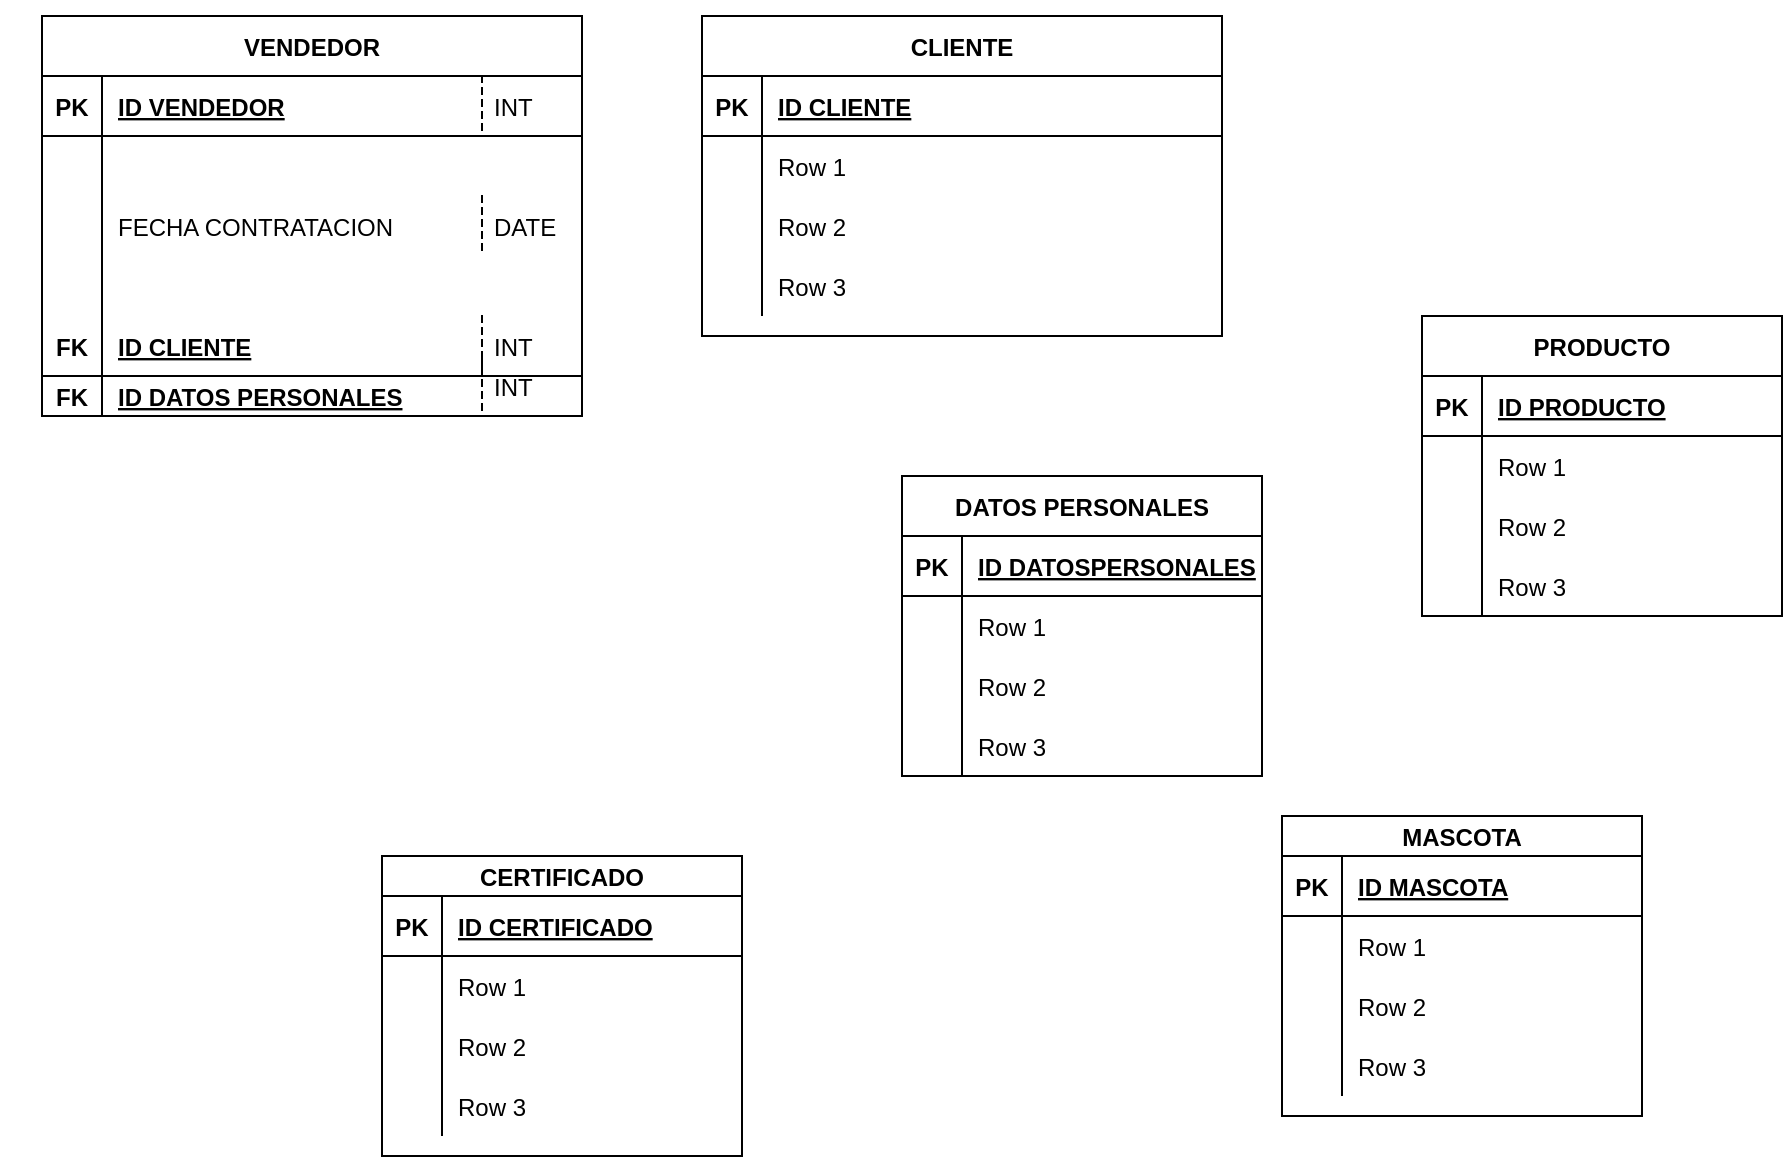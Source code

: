 <mxfile><diagram id="WUwkUBz2XZs08emSQizo" name="Page-1"><mxGraphModel dx="952" dy="792" grid="1" gridSize="10" guides="1" tooltips="1" connect="1" arrows="1" fold="1" page="1" pageScale="1" pageWidth="850" pageHeight="1100" math="0" shadow="0"><root><mxCell id="0"/><mxCell id="1" parent="0"/><mxCell id="15" value="" style="shape=tableRow;horizontal=0;startSize=0;swimlaneHead=0;swimlaneBody=0;fillColor=none;collapsible=0;dropTarget=0;points=[[0,0.5],[1,0.5]];portConstraint=eastwest;top=0;left=0;right=0;bottom=0;" vertex="1" parent="1"><mxGeometry x="340" y="340" width="180" height="30" as="geometry"/></mxCell><mxCell id="16" value="" style="shape=partialRectangle;connectable=0;fillColor=none;top=0;left=0;bottom=0;right=0;editable=1;overflow=hidden;" vertex="1" parent="15"><mxGeometry width="30" height="30" as="geometry"><mxRectangle width="30" height="30" as="alternateBounds"/></mxGeometry></mxCell><mxCell id="18" value="VENDEDOR" style="shape=table;startSize=30;container=1;collapsible=1;childLayout=tableLayout;fixedRows=1;rowLines=0;fontStyle=1;align=center;resizeLast=1;strokeWidth=1;" vertex="1" parent="1"><mxGeometry x="360" y="330" width="270" height="200" as="geometry"/></mxCell><mxCell id="19" value="" style="shape=tableRow;horizontal=0;startSize=0;swimlaneHead=0;swimlaneBody=0;fillColor=none;collapsible=0;dropTarget=0;points=[[0,0.5],[1,0.5]];portConstraint=eastwest;top=0;left=0;right=0;bottom=1;" vertex="1" parent="18"><mxGeometry y="30" width="270" height="30" as="geometry"/></mxCell><mxCell id="20" value="PK" style="shape=partialRectangle;connectable=0;fillColor=none;top=0;left=0;bottom=0;right=0;fontStyle=1;overflow=hidden;" vertex="1" parent="19"><mxGeometry width="30" height="30" as="geometry"><mxRectangle width="30" height="30" as="alternateBounds"/></mxGeometry></mxCell><mxCell id="21" value="ID VENDEDOR" style="shape=partialRectangle;connectable=0;fillColor=none;top=0;left=0;bottom=0;right=0;align=left;spacingLeft=6;fontStyle=5;overflow=hidden;" vertex="1" parent="19"><mxGeometry x="30" width="240" height="30" as="geometry"><mxRectangle width="240" height="30" as="alternateBounds"/></mxGeometry></mxCell><mxCell id="25" value="" style="shape=tableRow;horizontal=0;startSize=0;swimlaneHead=0;swimlaneBody=0;fillColor=none;collapsible=0;dropTarget=0;points=[[0,0.5],[1,0.5]];portConstraint=eastwest;top=0;left=0;right=0;bottom=0;" vertex="1" parent="18"><mxGeometry y="60" width="270" height="30" as="geometry"/></mxCell><mxCell id="26" value="" style="shape=partialRectangle;connectable=0;fillColor=none;top=0;left=0;bottom=0;right=0;editable=1;overflow=hidden;" vertex="1" parent="25"><mxGeometry width="30" height="30" as="geometry"><mxRectangle width="30" height="30" as="alternateBounds"/></mxGeometry></mxCell><mxCell id="27" value="" style="shape=partialRectangle;connectable=0;fillColor=none;top=0;left=0;bottom=0;right=0;align=left;spacingLeft=6;overflow=hidden;" vertex="1" parent="25"><mxGeometry x="30" width="240" height="30" as="geometry"><mxRectangle width="240" height="30" as="alternateBounds"/></mxGeometry></mxCell><mxCell id="22" value="" style="shape=tableRow;horizontal=0;startSize=0;swimlaneHead=0;swimlaneBody=0;fillColor=none;collapsible=0;dropTarget=0;points=[[0,0.5],[1,0.5]];portConstraint=eastwest;top=0;left=0;right=0;bottom=0;" vertex="1" parent="18"><mxGeometry y="90" width="270" height="30" as="geometry"/></mxCell><mxCell id="23" value="" style="shape=partialRectangle;connectable=0;fillColor=none;top=0;left=0;bottom=0;right=0;editable=1;overflow=hidden;" vertex="1" parent="22"><mxGeometry width="30" height="30" as="geometry"><mxRectangle width="30" height="30" as="alternateBounds"/></mxGeometry></mxCell><mxCell id="24" value="FECHA CONTRATACION    " style="shape=partialRectangle;connectable=0;fillColor=none;top=0;left=0;bottom=0;right=0;align=left;spacingLeft=6;overflow=hidden;" vertex="1" parent="22"><mxGeometry x="30" width="240" height="30" as="geometry"><mxRectangle width="240" height="30" as="alternateBounds"/></mxGeometry></mxCell><mxCell id="28" value="" style="shape=tableRow;horizontal=0;startSize=0;swimlaneHead=0;swimlaneBody=0;fillColor=none;collapsible=0;dropTarget=0;points=[[0,0.5],[1,0.5]];portConstraint=eastwest;top=0;left=0;right=0;bottom=0;" vertex="1" parent="18"><mxGeometry y="120" width="270" height="30" as="geometry"/></mxCell><mxCell id="29" value="" style="shape=partialRectangle;connectable=0;fillColor=none;top=0;left=0;bottom=0;right=0;editable=1;overflow=hidden;" vertex="1" parent="28"><mxGeometry width="30" height="30" as="geometry"><mxRectangle width="30" height="30" as="alternateBounds"/></mxGeometry></mxCell><mxCell id="30" value="" style="shape=partialRectangle;connectable=0;fillColor=none;top=0;left=0;bottom=0;right=0;align=left;spacingLeft=6;overflow=hidden;" vertex="1" parent="28"><mxGeometry x="30" width="240" height="30" as="geometry"><mxRectangle width="240" height="30" as="alternateBounds"/></mxGeometry></mxCell><mxCell id="TUSlKA904p2KACR7ByrP-38" value="" style="shape=tableRow;horizontal=0;startSize=0;swimlaneHead=0;swimlaneBody=0;fillColor=none;collapsible=0;dropTarget=0;points=[[0,0.5],[1,0.5]];portConstraint=eastwest;top=0;left=0;right=0;bottom=1;strokeWidth=1;" vertex="1" parent="18"><mxGeometry y="150" width="270" height="30" as="geometry"/></mxCell><mxCell id="TUSlKA904p2KACR7ByrP-39" value="FK" style="shape=partialRectangle;connectable=0;fillColor=none;top=0;left=0;bottom=0;right=0;fontStyle=1;overflow=hidden;strokeWidth=1;" vertex="1" parent="TUSlKA904p2KACR7ByrP-38"><mxGeometry width="30" height="30" as="geometry"><mxRectangle width="30" height="30" as="alternateBounds"/></mxGeometry></mxCell><mxCell id="TUSlKA904p2KACR7ByrP-40" value="ID CLIENTE" style="shape=partialRectangle;connectable=0;fillColor=none;top=0;left=0;bottom=0;right=0;align=left;spacingLeft=6;fontStyle=5;overflow=hidden;strokeWidth=1;" vertex="1" parent="TUSlKA904p2KACR7ByrP-38"><mxGeometry x="30" width="240" height="30" as="geometry"><mxRectangle width="240" height="30" as="alternateBounds"/></mxGeometry></mxCell><mxCell id="TUSlKA904p2KACR7ByrP-42" value="" style="shape=tableRow;horizontal=0;startSize=0;swimlaneHead=0;swimlaneBody=0;fillColor=none;collapsible=0;dropTarget=0;points=[[0,0.5],[1,0.5]];portConstraint=eastwest;top=0;left=0;right=0;bottom=1;strokeWidth=1;" vertex="1" parent="18"><mxGeometry y="180" width="270" height="20" as="geometry"/></mxCell><mxCell id="TUSlKA904p2KACR7ByrP-43" value="FK" style="shape=partialRectangle;connectable=0;fillColor=none;top=0;left=0;bottom=0;right=0;fontStyle=1;overflow=hidden;strokeWidth=1;" vertex="1" parent="TUSlKA904p2KACR7ByrP-42"><mxGeometry width="30" height="20" as="geometry"><mxRectangle width="30" height="20" as="alternateBounds"/></mxGeometry></mxCell><mxCell id="TUSlKA904p2KACR7ByrP-44" value="ID DATOS PERSONALES" style="shape=partialRectangle;connectable=0;fillColor=none;top=0;left=0;bottom=0;right=0;align=left;spacingLeft=6;fontStyle=5;overflow=hidden;strokeWidth=1;" vertex="1" parent="TUSlKA904p2KACR7ByrP-42"><mxGeometry x="30" width="240" height="20" as="geometry"><mxRectangle width="240" height="20" as="alternateBounds"/></mxGeometry></mxCell><mxCell id="TUSlKA904p2KACR7ByrP-30" value="" style="shape=tableRow;horizontal=0;startSize=0;swimlaneHead=0;swimlaneBody=0;fillColor=none;collapsible=0;dropTarget=0;points=[[0,0.5],[1,0.5]];portConstraint=eastwest;top=0;left=0;right=0;bottom=0;" vertex="1" parent="1"><mxGeometry x="360" y="480" width="220" height="30" as="geometry"/></mxCell><mxCell id="TUSlKA904p2KACR7ByrP-33" value="" style="shape=tableRow;horizontal=0;startSize=0;swimlaneHead=0;swimlaneBody=0;fillColor=none;collapsible=0;dropTarget=0;points=[[0,0.5],[1,0.5]];portConstraint=eastwest;top=0;left=0;right=0;bottom=0;" vertex="1" parent="1"><mxGeometry x="360" y="510" width="220" height="30" as="geometry"/></mxCell><mxCell id="TUSlKA904p2KACR7ByrP-46" value="INT" style="shape=partialRectangle;fillColor=none;align=left;verticalAlign=middle;strokeColor=none;spacingLeft=34;rotatable=0;points=[[0,0.5],[1,0.5]];portConstraint=eastwest;dropTarget=0;strokeWidth=1;" vertex="1" parent="1"><mxGeometry x="550" y="360" width="90" height="30" as="geometry"/></mxCell><mxCell id="TUSlKA904p2KACR7ByrP-47" value="" style="shape=partialRectangle;top=0;left=0;bottom=0;fillColor=none;stokeWidth=1;dashed=1;align=left;verticalAlign=middle;spacingLeft=4;spacingRight=4;overflow=hidden;rotatable=0;points=[];portConstraint=eastwest;part=1;strokeWidth=1;" vertex="1" connectable="0" parent="TUSlKA904p2KACR7ByrP-46"><mxGeometry width="30" height="30" as="geometry"/></mxCell><mxCell id="TUSlKA904p2KACR7ByrP-48" value="DATE" style="shape=partialRectangle;fillColor=none;align=left;verticalAlign=middle;strokeColor=none;spacingLeft=34;rotatable=0;points=[[0,0.5],[1,0.5]];portConstraint=eastwest;dropTarget=0;strokeWidth=1;" vertex="1" parent="1"><mxGeometry x="550" y="420" width="90" height="30" as="geometry"/></mxCell><mxCell id="TUSlKA904p2KACR7ByrP-49" value="" style="shape=partialRectangle;top=0;left=0;bottom=0;fillColor=none;stokeWidth=1;dashed=1;align=left;verticalAlign=middle;spacingLeft=4;spacingRight=4;overflow=hidden;rotatable=0;points=[];portConstraint=eastwest;part=1;strokeWidth=1;" vertex="1" connectable="0" parent="TUSlKA904p2KACR7ByrP-48"><mxGeometry width="30" height="30" as="geometry"/></mxCell><mxCell id="TUSlKA904p2KACR7ByrP-50" value="INT" style="shape=partialRectangle;fillColor=none;align=left;verticalAlign=middle;strokeColor=none;spacingLeft=34;rotatable=0;points=[[0,0.5],[1,0.5]];portConstraint=eastwest;dropTarget=0;strokeWidth=1;" vertex="1" parent="1"><mxGeometry x="550" y="480" width="90" height="30" as="geometry"/></mxCell><mxCell id="TUSlKA904p2KACR7ByrP-51" value="" style="shape=partialRectangle;top=0;left=0;bottom=0;fillColor=none;stokeWidth=1;dashed=1;align=left;verticalAlign=middle;spacingLeft=4;spacingRight=4;overflow=hidden;rotatable=0;points=[];portConstraint=eastwest;part=1;strokeWidth=1;" vertex="1" connectable="0" parent="TUSlKA904p2KACR7ByrP-50"><mxGeometry width="30" height="30" as="geometry"/></mxCell><mxCell id="TUSlKA904p2KACR7ByrP-52" value="INT" style="shape=partialRectangle;fillColor=none;align=left;verticalAlign=middle;strokeColor=none;spacingLeft=34;rotatable=0;points=[[0,0.5],[1,0.5]];portConstraint=eastwest;dropTarget=0;strokeWidth=1;" vertex="1" parent="1"><mxGeometry x="550" y="500" width="90" height="30" as="geometry"/></mxCell><mxCell id="TUSlKA904p2KACR7ByrP-53" value="" style="shape=partialRectangle;top=0;left=0;bottom=0;fillColor=none;stokeWidth=1;dashed=1;align=left;verticalAlign=middle;spacingLeft=4;spacingRight=4;overflow=hidden;rotatable=0;points=[];portConstraint=eastwest;part=1;strokeWidth=1;" vertex="1" connectable="0" parent="TUSlKA904p2KACR7ByrP-52"><mxGeometry width="30" height="30" as="geometry"/></mxCell><mxCell id="TUSlKA904p2KACR7ByrP-67" style="edgeStyle=none;html=1;exitX=0.75;exitY=0;exitDx=0;exitDy=0;" edge="1" parent="1" source="TUSlKA904p2KACR7ByrP-54"><mxGeometry relative="1" as="geometry"><mxPoint x="860.0" y="340" as="targetPoint"/></mxGeometry></mxCell><mxCell id="TUSlKA904p2KACR7ByrP-54" value="CLIENTE" style="shape=table;startSize=30;container=1;collapsible=1;childLayout=tableLayout;fixedRows=1;rowLines=0;fontStyle=1;align=center;resizeLast=1;strokeWidth=1;" vertex="1" parent="1"><mxGeometry x="690" y="330" width="260" height="160" as="geometry"/></mxCell><mxCell id="TUSlKA904p2KACR7ByrP-55" value="" style="shape=tableRow;horizontal=0;startSize=0;swimlaneHead=0;swimlaneBody=0;fillColor=none;collapsible=0;dropTarget=0;points=[[0,0.5],[1,0.5]];portConstraint=eastwest;top=0;left=0;right=0;bottom=1;strokeWidth=1;" vertex="1" parent="TUSlKA904p2KACR7ByrP-54"><mxGeometry y="30" width="260" height="30" as="geometry"/></mxCell><mxCell id="TUSlKA904p2KACR7ByrP-56" value="PK" style="shape=partialRectangle;connectable=0;fillColor=none;top=0;left=0;bottom=0;right=0;fontStyle=1;overflow=hidden;strokeWidth=1;" vertex="1" parent="TUSlKA904p2KACR7ByrP-55"><mxGeometry width="30" height="30" as="geometry"><mxRectangle width="30" height="30" as="alternateBounds"/></mxGeometry></mxCell><mxCell id="TUSlKA904p2KACR7ByrP-57" value="ID CLIENTE" style="shape=partialRectangle;connectable=0;fillColor=none;top=0;left=0;bottom=0;right=0;align=left;spacingLeft=6;fontStyle=5;overflow=hidden;strokeWidth=1;" vertex="1" parent="TUSlKA904p2KACR7ByrP-55"><mxGeometry x="30" width="230" height="30" as="geometry"><mxRectangle width="230" height="30" as="alternateBounds"/></mxGeometry></mxCell><mxCell id="TUSlKA904p2KACR7ByrP-58" value="" style="shape=tableRow;horizontal=0;startSize=0;swimlaneHead=0;swimlaneBody=0;fillColor=none;collapsible=0;dropTarget=0;points=[[0,0.5],[1,0.5]];portConstraint=eastwest;top=0;left=0;right=0;bottom=0;strokeWidth=1;" vertex="1" parent="TUSlKA904p2KACR7ByrP-54"><mxGeometry y="60" width="260" height="30" as="geometry"/></mxCell><mxCell id="TUSlKA904p2KACR7ByrP-59" value="" style="shape=partialRectangle;connectable=0;fillColor=none;top=0;left=0;bottom=0;right=0;editable=1;overflow=hidden;strokeWidth=1;" vertex="1" parent="TUSlKA904p2KACR7ByrP-58"><mxGeometry width="30" height="30" as="geometry"><mxRectangle width="30" height="30" as="alternateBounds"/></mxGeometry></mxCell><mxCell id="TUSlKA904p2KACR7ByrP-60" value="Row 1" style="shape=partialRectangle;connectable=0;fillColor=none;top=0;left=0;bottom=0;right=0;align=left;spacingLeft=6;overflow=hidden;strokeWidth=1;" vertex="1" parent="TUSlKA904p2KACR7ByrP-58"><mxGeometry x="30" width="230" height="30" as="geometry"><mxRectangle width="230" height="30" as="alternateBounds"/></mxGeometry></mxCell><mxCell id="TUSlKA904p2KACR7ByrP-61" value="" style="shape=tableRow;horizontal=0;startSize=0;swimlaneHead=0;swimlaneBody=0;fillColor=none;collapsible=0;dropTarget=0;points=[[0,0.5],[1,0.5]];portConstraint=eastwest;top=0;left=0;right=0;bottom=0;strokeWidth=1;" vertex="1" parent="TUSlKA904p2KACR7ByrP-54"><mxGeometry y="90" width="260" height="30" as="geometry"/></mxCell><mxCell id="TUSlKA904p2KACR7ByrP-62" value="" style="shape=partialRectangle;connectable=0;fillColor=none;top=0;left=0;bottom=0;right=0;editable=1;overflow=hidden;strokeWidth=1;" vertex="1" parent="TUSlKA904p2KACR7ByrP-61"><mxGeometry width="30" height="30" as="geometry"><mxRectangle width="30" height="30" as="alternateBounds"/></mxGeometry></mxCell><mxCell id="TUSlKA904p2KACR7ByrP-63" value="Row 2" style="shape=partialRectangle;connectable=0;fillColor=none;top=0;left=0;bottom=0;right=0;align=left;spacingLeft=6;overflow=hidden;strokeWidth=1;" vertex="1" parent="TUSlKA904p2KACR7ByrP-61"><mxGeometry x="30" width="230" height="30" as="geometry"><mxRectangle width="230" height="30" as="alternateBounds"/></mxGeometry></mxCell><mxCell id="TUSlKA904p2KACR7ByrP-64" value="" style="shape=tableRow;horizontal=0;startSize=0;swimlaneHead=0;swimlaneBody=0;fillColor=none;collapsible=0;dropTarget=0;points=[[0,0.5],[1,0.5]];portConstraint=eastwest;top=0;left=0;right=0;bottom=0;strokeWidth=1;" vertex="1" parent="TUSlKA904p2KACR7ByrP-54"><mxGeometry y="120" width="260" height="30" as="geometry"/></mxCell><mxCell id="TUSlKA904p2KACR7ByrP-65" value="" style="shape=partialRectangle;connectable=0;fillColor=none;top=0;left=0;bottom=0;right=0;editable=1;overflow=hidden;strokeWidth=1;" vertex="1" parent="TUSlKA904p2KACR7ByrP-64"><mxGeometry width="30" height="30" as="geometry"><mxRectangle width="30" height="30" as="alternateBounds"/></mxGeometry></mxCell><mxCell id="TUSlKA904p2KACR7ByrP-66" value="Row 3" style="shape=partialRectangle;connectable=0;fillColor=none;top=0;left=0;bottom=0;right=0;align=left;spacingLeft=6;overflow=hidden;strokeWidth=1;" vertex="1" parent="TUSlKA904p2KACR7ByrP-64"><mxGeometry x="30" width="230" height="30" as="geometry"><mxRectangle width="230" height="30" as="alternateBounds"/></mxGeometry></mxCell><mxCell id="TUSlKA904p2KACR7ByrP-68" value="DATOS PERSONALES" style="shape=table;startSize=30;container=1;collapsible=1;childLayout=tableLayout;fixedRows=1;rowLines=0;fontStyle=1;align=center;resizeLast=1;strokeWidth=1;" vertex="1" parent="1"><mxGeometry x="790" y="560" width="180" height="150" as="geometry"/></mxCell><mxCell id="TUSlKA904p2KACR7ByrP-69" value="" style="shape=tableRow;horizontal=0;startSize=0;swimlaneHead=0;swimlaneBody=0;fillColor=none;collapsible=0;dropTarget=0;points=[[0,0.5],[1,0.5]];portConstraint=eastwest;top=0;left=0;right=0;bottom=1;strokeWidth=1;" vertex="1" parent="TUSlKA904p2KACR7ByrP-68"><mxGeometry y="30" width="180" height="30" as="geometry"/></mxCell><mxCell id="TUSlKA904p2KACR7ByrP-70" value="PK" style="shape=partialRectangle;connectable=0;fillColor=none;top=0;left=0;bottom=0;right=0;fontStyle=1;overflow=hidden;strokeWidth=1;" vertex="1" parent="TUSlKA904p2KACR7ByrP-69"><mxGeometry width="30" height="30" as="geometry"><mxRectangle width="30" height="30" as="alternateBounds"/></mxGeometry></mxCell><mxCell id="TUSlKA904p2KACR7ByrP-71" value="ID DATOSPERSONALES" style="shape=partialRectangle;connectable=0;fillColor=none;top=0;left=0;bottom=0;right=0;align=left;spacingLeft=6;fontStyle=5;overflow=hidden;strokeWidth=1;" vertex="1" parent="TUSlKA904p2KACR7ByrP-69"><mxGeometry x="30" width="150" height="30" as="geometry"><mxRectangle width="150" height="30" as="alternateBounds"/></mxGeometry></mxCell><mxCell id="TUSlKA904p2KACR7ByrP-72" value="" style="shape=tableRow;horizontal=0;startSize=0;swimlaneHead=0;swimlaneBody=0;fillColor=none;collapsible=0;dropTarget=0;points=[[0,0.5],[1,0.5]];portConstraint=eastwest;top=0;left=0;right=0;bottom=0;strokeWidth=1;" vertex="1" parent="TUSlKA904p2KACR7ByrP-68"><mxGeometry y="60" width="180" height="30" as="geometry"/></mxCell><mxCell id="TUSlKA904p2KACR7ByrP-73" value="" style="shape=partialRectangle;connectable=0;fillColor=none;top=0;left=0;bottom=0;right=0;editable=1;overflow=hidden;strokeWidth=1;" vertex="1" parent="TUSlKA904p2KACR7ByrP-72"><mxGeometry width="30" height="30" as="geometry"><mxRectangle width="30" height="30" as="alternateBounds"/></mxGeometry></mxCell><mxCell id="TUSlKA904p2KACR7ByrP-74" value="Row 1" style="shape=partialRectangle;connectable=0;fillColor=none;top=0;left=0;bottom=0;right=0;align=left;spacingLeft=6;overflow=hidden;strokeWidth=1;" vertex="1" parent="TUSlKA904p2KACR7ByrP-72"><mxGeometry x="30" width="150" height="30" as="geometry"><mxRectangle width="150" height="30" as="alternateBounds"/></mxGeometry></mxCell><mxCell id="TUSlKA904p2KACR7ByrP-75" value="" style="shape=tableRow;horizontal=0;startSize=0;swimlaneHead=0;swimlaneBody=0;fillColor=none;collapsible=0;dropTarget=0;points=[[0,0.5],[1,0.5]];portConstraint=eastwest;top=0;left=0;right=0;bottom=0;strokeWidth=1;" vertex="1" parent="TUSlKA904p2KACR7ByrP-68"><mxGeometry y="90" width="180" height="30" as="geometry"/></mxCell><mxCell id="TUSlKA904p2KACR7ByrP-76" value="" style="shape=partialRectangle;connectable=0;fillColor=none;top=0;left=0;bottom=0;right=0;editable=1;overflow=hidden;strokeWidth=1;" vertex="1" parent="TUSlKA904p2KACR7ByrP-75"><mxGeometry width="30" height="30" as="geometry"><mxRectangle width="30" height="30" as="alternateBounds"/></mxGeometry></mxCell><mxCell id="TUSlKA904p2KACR7ByrP-77" value="Row 2" style="shape=partialRectangle;connectable=0;fillColor=none;top=0;left=0;bottom=0;right=0;align=left;spacingLeft=6;overflow=hidden;strokeWidth=1;" vertex="1" parent="TUSlKA904p2KACR7ByrP-75"><mxGeometry x="30" width="150" height="30" as="geometry"><mxRectangle width="150" height="30" as="alternateBounds"/></mxGeometry></mxCell><mxCell id="TUSlKA904p2KACR7ByrP-78" value="" style="shape=tableRow;horizontal=0;startSize=0;swimlaneHead=0;swimlaneBody=0;fillColor=none;collapsible=0;dropTarget=0;points=[[0,0.5],[1,0.5]];portConstraint=eastwest;top=0;left=0;right=0;bottom=0;strokeWidth=1;" vertex="1" parent="TUSlKA904p2KACR7ByrP-68"><mxGeometry y="120" width="180" height="30" as="geometry"/></mxCell><mxCell id="TUSlKA904p2KACR7ByrP-79" value="" style="shape=partialRectangle;connectable=0;fillColor=none;top=0;left=0;bottom=0;right=0;editable=1;overflow=hidden;strokeWidth=1;" vertex="1" parent="TUSlKA904p2KACR7ByrP-78"><mxGeometry width="30" height="30" as="geometry"><mxRectangle width="30" height="30" as="alternateBounds"/></mxGeometry></mxCell><mxCell id="TUSlKA904p2KACR7ByrP-80" value="Row 3" style="shape=partialRectangle;connectable=0;fillColor=none;top=0;left=0;bottom=0;right=0;align=left;spacingLeft=6;overflow=hidden;strokeWidth=1;" vertex="1" parent="TUSlKA904p2KACR7ByrP-78"><mxGeometry x="30" width="150" height="30" as="geometry"><mxRectangle width="150" height="30" as="alternateBounds"/></mxGeometry></mxCell><mxCell id="TUSlKA904p2KACR7ByrP-81" value="PRODUCTO" style="shape=table;startSize=30;container=1;collapsible=1;childLayout=tableLayout;fixedRows=1;rowLines=0;fontStyle=1;align=center;resizeLast=1;strokeWidth=1;" vertex="1" parent="1"><mxGeometry x="1050" y="480" width="180" height="150" as="geometry"/></mxCell><mxCell id="TUSlKA904p2KACR7ByrP-82" value="" style="shape=tableRow;horizontal=0;startSize=0;swimlaneHead=0;swimlaneBody=0;fillColor=none;collapsible=0;dropTarget=0;points=[[0,0.5],[1,0.5]];portConstraint=eastwest;top=0;left=0;right=0;bottom=1;strokeWidth=1;" vertex="1" parent="TUSlKA904p2KACR7ByrP-81"><mxGeometry y="30" width="180" height="30" as="geometry"/></mxCell><mxCell id="TUSlKA904p2KACR7ByrP-83" value="PK" style="shape=partialRectangle;connectable=0;fillColor=none;top=0;left=0;bottom=0;right=0;fontStyle=1;overflow=hidden;strokeWidth=1;" vertex="1" parent="TUSlKA904p2KACR7ByrP-82"><mxGeometry width="30" height="30" as="geometry"><mxRectangle width="30" height="30" as="alternateBounds"/></mxGeometry></mxCell><mxCell id="TUSlKA904p2KACR7ByrP-84" value="ID PRODUCTO" style="shape=partialRectangle;connectable=0;fillColor=none;top=0;left=0;bottom=0;right=0;align=left;spacingLeft=6;fontStyle=5;overflow=hidden;strokeWidth=1;" vertex="1" parent="TUSlKA904p2KACR7ByrP-82"><mxGeometry x="30" width="150" height="30" as="geometry"><mxRectangle width="150" height="30" as="alternateBounds"/></mxGeometry></mxCell><mxCell id="TUSlKA904p2KACR7ByrP-85" value="" style="shape=tableRow;horizontal=0;startSize=0;swimlaneHead=0;swimlaneBody=0;fillColor=none;collapsible=0;dropTarget=0;points=[[0,0.5],[1,0.5]];portConstraint=eastwest;top=0;left=0;right=0;bottom=0;strokeWidth=1;" vertex="1" parent="TUSlKA904p2KACR7ByrP-81"><mxGeometry y="60" width="180" height="30" as="geometry"/></mxCell><mxCell id="TUSlKA904p2KACR7ByrP-86" value="" style="shape=partialRectangle;connectable=0;fillColor=none;top=0;left=0;bottom=0;right=0;editable=1;overflow=hidden;strokeWidth=1;" vertex="1" parent="TUSlKA904p2KACR7ByrP-85"><mxGeometry width="30" height="30" as="geometry"><mxRectangle width="30" height="30" as="alternateBounds"/></mxGeometry></mxCell><mxCell id="TUSlKA904p2KACR7ByrP-87" value="Row 1" style="shape=partialRectangle;connectable=0;fillColor=none;top=0;left=0;bottom=0;right=0;align=left;spacingLeft=6;overflow=hidden;strokeWidth=1;" vertex="1" parent="TUSlKA904p2KACR7ByrP-85"><mxGeometry x="30" width="150" height="30" as="geometry"><mxRectangle width="150" height="30" as="alternateBounds"/></mxGeometry></mxCell><mxCell id="TUSlKA904p2KACR7ByrP-88" value="" style="shape=tableRow;horizontal=0;startSize=0;swimlaneHead=0;swimlaneBody=0;fillColor=none;collapsible=0;dropTarget=0;points=[[0,0.5],[1,0.5]];portConstraint=eastwest;top=0;left=0;right=0;bottom=0;strokeWidth=1;" vertex="1" parent="TUSlKA904p2KACR7ByrP-81"><mxGeometry y="90" width="180" height="30" as="geometry"/></mxCell><mxCell id="TUSlKA904p2KACR7ByrP-89" value="" style="shape=partialRectangle;connectable=0;fillColor=none;top=0;left=0;bottom=0;right=0;editable=1;overflow=hidden;strokeWidth=1;" vertex="1" parent="TUSlKA904p2KACR7ByrP-88"><mxGeometry width="30" height="30" as="geometry"><mxRectangle width="30" height="30" as="alternateBounds"/></mxGeometry></mxCell><mxCell id="TUSlKA904p2KACR7ByrP-90" value="Row 2" style="shape=partialRectangle;connectable=0;fillColor=none;top=0;left=0;bottom=0;right=0;align=left;spacingLeft=6;overflow=hidden;strokeWidth=1;" vertex="1" parent="TUSlKA904p2KACR7ByrP-88"><mxGeometry x="30" width="150" height="30" as="geometry"><mxRectangle width="150" height="30" as="alternateBounds"/></mxGeometry></mxCell><mxCell id="TUSlKA904p2KACR7ByrP-91" value="" style="shape=tableRow;horizontal=0;startSize=0;swimlaneHead=0;swimlaneBody=0;fillColor=none;collapsible=0;dropTarget=0;points=[[0,0.5],[1,0.5]];portConstraint=eastwest;top=0;left=0;right=0;bottom=0;strokeWidth=1;" vertex="1" parent="TUSlKA904p2KACR7ByrP-81"><mxGeometry y="120" width="180" height="30" as="geometry"/></mxCell><mxCell id="TUSlKA904p2KACR7ByrP-92" value="" style="shape=partialRectangle;connectable=0;fillColor=none;top=0;left=0;bottom=0;right=0;editable=1;overflow=hidden;strokeWidth=1;" vertex="1" parent="TUSlKA904p2KACR7ByrP-91"><mxGeometry width="30" height="30" as="geometry"><mxRectangle width="30" height="30" as="alternateBounds"/></mxGeometry></mxCell><mxCell id="TUSlKA904p2KACR7ByrP-93" value="Row 3" style="shape=partialRectangle;connectable=0;fillColor=none;top=0;left=0;bottom=0;right=0;align=left;spacingLeft=6;overflow=hidden;strokeWidth=1;" vertex="1" parent="TUSlKA904p2KACR7ByrP-91"><mxGeometry x="30" width="150" height="30" as="geometry"><mxRectangle width="150" height="30" as="alternateBounds"/></mxGeometry></mxCell><mxCell id="TUSlKA904p2KACR7ByrP-94" value="MASCOTA" style="shape=table;startSize=20;container=1;collapsible=1;childLayout=tableLayout;fixedRows=1;rowLines=0;fontStyle=1;align=center;resizeLast=1;strokeWidth=1;" vertex="1" parent="1"><mxGeometry x="980" y="730" width="180" height="150" as="geometry"/></mxCell><mxCell id="TUSlKA904p2KACR7ByrP-95" value="" style="shape=tableRow;horizontal=0;startSize=0;swimlaneHead=0;swimlaneBody=0;fillColor=none;collapsible=0;dropTarget=0;points=[[0,0.5],[1,0.5]];portConstraint=eastwest;top=0;left=0;right=0;bottom=1;strokeWidth=1;" vertex="1" parent="TUSlKA904p2KACR7ByrP-94"><mxGeometry y="20" width="180" height="30" as="geometry"/></mxCell><mxCell id="TUSlKA904p2KACR7ByrP-96" value="PK" style="shape=partialRectangle;connectable=0;fillColor=none;top=0;left=0;bottom=0;right=0;fontStyle=1;overflow=hidden;strokeWidth=1;" vertex="1" parent="TUSlKA904p2KACR7ByrP-95"><mxGeometry width="30" height="30" as="geometry"><mxRectangle width="30" height="30" as="alternateBounds"/></mxGeometry></mxCell><mxCell id="TUSlKA904p2KACR7ByrP-97" value="ID MASCOTA" style="shape=partialRectangle;connectable=0;fillColor=none;top=0;left=0;bottom=0;right=0;align=left;spacingLeft=6;fontStyle=5;overflow=hidden;strokeWidth=1;" vertex="1" parent="TUSlKA904p2KACR7ByrP-95"><mxGeometry x="30" width="150" height="30" as="geometry"><mxRectangle width="150" height="30" as="alternateBounds"/></mxGeometry></mxCell><mxCell id="TUSlKA904p2KACR7ByrP-98" value="" style="shape=tableRow;horizontal=0;startSize=0;swimlaneHead=0;swimlaneBody=0;fillColor=none;collapsible=0;dropTarget=0;points=[[0,0.5],[1,0.5]];portConstraint=eastwest;top=0;left=0;right=0;bottom=0;strokeWidth=1;" vertex="1" parent="TUSlKA904p2KACR7ByrP-94"><mxGeometry y="50" width="180" height="30" as="geometry"/></mxCell><mxCell id="TUSlKA904p2KACR7ByrP-99" value="" style="shape=partialRectangle;connectable=0;fillColor=none;top=0;left=0;bottom=0;right=0;editable=1;overflow=hidden;strokeWidth=1;" vertex="1" parent="TUSlKA904p2KACR7ByrP-98"><mxGeometry width="30" height="30" as="geometry"><mxRectangle width="30" height="30" as="alternateBounds"/></mxGeometry></mxCell><mxCell id="TUSlKA904p2KACR7ByrP-100" value="Row 1" style="shape=partialRectangle;connectable=0;fillColor=none;top=0;left=0;bottom=0;right=0;align=left;spacingLeft=6;overflow=hidden;strokeWidth=1;" vertex="1" parent="TUSlKA904p2KACR7ByrP-98"><mxGeometry x="30" width="150" height="30" as="geometry"><mxRectangle width="150" height="30" as="alternateBounds"/></mxGeometry></mxCell><mxCell id="TUSlKA904p2KACR7ByrP-101" value="" style="shape=tableRow;horizontal=0;startSize=0;swimlaneHead=0;swimlaneBody=0;fillColor=none;collapsible=0;dropTarget=0;points=[[0,0.5],[1,0.5]];portConstraint=eastwest;top=0;left=0;right=0;bottom=0;strokeWidth=1;" vertex="1" parent="TUSlKA904p2KACR7ByrP-94"><mxGeometry y="80" width="180" height="30" as="geometry"/></mxCell><mxCell id="TUSlKA904p2KACR7ByrP-102" value="" style="shape=partialRectangle;connectable=0;fillColor=none;top=0;left=0;bottom=0;right=0;editable=1;overflow=hidden;strokeWidth=1;" vertex="1" parent="TUSlKA904p2KACR7ByrP-101"><mxGeometry width="30" height="30" as="geometry"><mxRectangle width="30" height="30" as="alternateBounds"/></mxGeometry></mxCell><mxCell id="TUSlKA904p2KACR7ByrP-103" value="Row 2" style="shape=partialRectangle;connectable=0;fillColor=none;top=0;left=0;bottom=0;right=0;align=left;spacingLeft=6;overflow=hidden;strokeWidth=1;" vertex="1" parent="TUSlKA904p2KACR7ByrP-101"><mxGeometry x="30" width="150" height="30" as="geometry"><mxRectangle width="150" height="30" as="alternateBounds"/></mxGeometry></mxCell><mxCell id="TUSlKA904p2KACR7ByrP-104" value="" style="shape=tableRow;horizontal=0;startSize=0;swimlaneHead=0;swimlaneBody=0;fillColor=none;collapsible=0;dropTarget=0;points=[[0,0.5],[1,0.5]];portConstraint=eastwest;top=0;left=0;right=0;bottom=0;strokeWidth=1;" vertex="1" parent="TUSlKA904p2KACR7ByrP-94"><mxGeometry y="110" width="180" height="30" as="geometry"/></mxCell><mxCell id="TUSlKA904p2KACR7ByrP-105" value="" style="shape=partialRectangle;connectable=0;fillColor=none;top=0;left=0;bottom=0;right=0;editable=1;overflow=hidden;strokeWidth=1;" vertex="1" parent="TUSlKA904p2KACR7ByrP-104"><mxGeometry width="30" height="30" as="geometry"><mxRectangle width="30" height="30" as="alternateBounds"/></mxGeometry></mxCell><mxCell id="TUSlKA904p2KACR7ByrP-106" value="Row 3" style="shape=partialRectangle;connectable=0;fillColor=none;top=0;left=0;bottom=0;right=0;align=left;spacingLeft=6;overflow=hidden;strokeWidth=1;" vertex="1" parent="TUSlKA904p2KACR7ByrP-104"><mxGeometry x="30" width="150" height="30" as="geometry"><mxRectangle width="150" height="30" as="alternateBounds"/></mxGeometry></mxCell><mxCell id="TUSlKA904p2KACR7ByrP-107" value="CERTIFICADO" style="shape=table;startSize=20;container=1;collapsible=1;childLayout=tableLayout;fixedRows=1;rowLines=0;fontStyle=1;align=center;resizeLast=1;strokeWidth=1;" vertex="1" parent="1"><mxGeometry x="530" y="750" width="180" height="150" as="geometry"/></mxCell><mxCell id="TUSlKA904p2KACR7ByrP-108" value="" style="shape=tableRow;horizontal=0;startSize=0;swimlaneHead=0;swimlaneBody=0;fillColor=none;collapsible=0;dropTarget=0;points=[[0,0.5],[1,0.5]];portConstraint=eastwest;top=0;left=0;right=0;bottom=1;strokeWidth=1;" vertex="1" parent="TUSlKA904p2KACR7ByrP-107"><mxGeometry y="20" width="180" height="30" as="geometry"/></mxCell><mxCell id="TUSlKA904p2KACR7ByrP-109" value="PK" style="shape=partialRectangle;connectable=0;fillColor=none;top=0;left=0;bottom=0;right=0;fontStyle=1;overflow=hidden;strokeWidth=1;" vertex="1" parent="TUSlKA904p2KACR7ByrP-108"><mxGeometry width="30" height="30" as="geometry"><mxRectangle width="30" height="30" as="alternateBounds"/></mxGeometry></mxCell><mxCell id="TUSlKA904p2KACR7ByrP-110" value="ID CERTIFICADO" style="shape=partialRectangle;connectable=0;fillColor=none;top=0;left=0;bottom=0;right=0;align=left;spacingLeft=6;fontStyle=5;overflow=hidden;strokeWidth=1;" vertex="1" parent="TUSlKA904p2KACR7ByrP-108"><mxGeometry x="30" width="150" height="30" as="geometry"><mxRectangle width="150" height="30" as="alternateBounds"/></mxGeometry></mxCell><mxCell id="TUSlKA904p2KACR7ByrP-111" value="" style="shape=tableRow;horizontal=0;startSize=0;swimlaneHead=0;swimlaneBody=0;fillColor=none;collapsible=0;dropTarget=0;points=[[0,0.5],[1,0.5]];portConstraint=eastwest;top=0;left=0;right=0;bottom=0;strokeWidth=1;" vertex="1" parent="TUSlKA904p2KACR7ByrP-107"><mxGeometry y="50" width="180" height="30" as="geometry"/></mxCell><mxCell id="TUSlKA904p2KACR7ByrP-112" value="" style="shape=partialRectangle;connectable=0;fillColor=none;top=0;left=0;bottom=0;right=0;editable=1;overflow=hidden;strokeWidth=1;" vertex="1" parent="TUSlKA904p2KACR7ByrP-111"><mxGeometry width="30" height="30" as="geometry"><mxRectangle width="30" height="30" as="alternateBounds"/></mxGeometry></mxCell><mxCell id="TUSlKA904p2KACR7ByrP-113" value="Row 1" style="shape=partialRectangle;connectable=0;fillColor=none;top=0;left=0;bottom=0;right=0;align=left;spacingLeft=6;overflow=hidden;strokeWidth=1;" vertex="1" parent="TUSlKA904p2KACR7ByrP-111"><mxGeometry x="30" width="150" height="30" as="geometry"><mxRectangle width="150" height="30" as="alternateBounds"/></mxGeometry></mxCell><mxCell id="TUSlKA904p2KACR7ByrP-114" value="" style="shape=tableRow;horizontal=0;startSize=0;swimlaneHead=0;swimlaneBody=0;fillColor=none;collapsible=0;dropTarget=0;points=[[0,0.5],[1,0.5]];portConstraint=eastwest;top=0;left=0;right=0;bottom=0;strokeWidth=1;" vertex="1" parent="TUSlKA904p2KACR7ByrP-107"><mxGeometry y="80" width="180" height="30" as="geometry"/></mxCell><mxCell id="TUSlKA904p2KACR7ByrP-115" value="" style="shape=partialRectangle;connectable=0;fillColor=none;top=0;left=0;bottom=0;right=0;editable=1;overflow=hidden;strokeWidth=1;" vertex="1" parent="TUSlKA904p2KACR7ByrP-114"><mxGeometry width="30" height="30" as="geometry"><mxRectangle width="30" height="30" as="alternateBounds"/></mxGeometry></mxCell><mxCell id="TUSlKA904p2KACR7ByrP-116" value="Row 2" style="shape=partialRectangle;connectable=0;fillColor=none;top=0;left=0;bottom=0;right=0;align=left;spacingLeft=6;overflow=hidden;strokeWidth=1;" vertex="1" parent="TUSlKA904p2KACR7ByrP-114"><mxGeometry x="30" width="150" height="30" as="geometry"><mxRectangle width="150" height="30" as="alternateBounds"/></mxGeometry></mxCell><mxCell id="TUSlKA904p2KACR7ByrP-117" value="" style="shape=tableRow;horizontal=0;startSize=0;swimlaneHead=0;swimlaneBody=0;fillColor=none;collapsible=0;dropTarget=0;points=[[0,0.5],[1,0.5]];portConstraint=eastwest;top=0;left=0;right=0;bottom=0;strokeWidth=1;" vertex="1" parent="TUSlKA904p2KACR7ByrP-107"><mxGeometry y="110" width="180" height="30" as="geometry"/></mxCell><mxCell id="TUSlKA904p2KACR7ByrP-118" value="" style="shape=partialRectangle;connectable=0;fillColor=none;top=0;left=0;bottom=0;right=0;editable=1;overflow=hidden;strokeWidth=1;" vertex="1" parent="TUSlKA904p2KACR7ByrP-117"><mxGeometry width="30" height="30" as="geometry"><mxRectangle width="30" height="30" as="alternateBounds"/></mxGeometry></mxCell><mxCell id="TUSlKA904p2KACR7ByrP-119" value="Row 3" style="shape=partialRectangle;connectable=0;fillColor=none;top=0;left=0;bottom=0;right=0;align=left;spacingLeft=6;overflow=hidden;strokeWidth=1;" vertex="1" parent="TUSlKA904p2KACR7ByrP-117"><mxGeometry x="30" width="150" height="30" as="geometry"><mxRectangle width="150" height="30" as="alternateBounds"/></mxGeometry></mxCell></root></mxGraphModel></diagram><diagram id="uUNHDZawrjPgXeCxFq6C" name="Page-2"><mxGraphModel dx="1564" dy="594" grid="1" gridSize="10" guides="1" tooltips="1" connect="1" arrows="1" fold="1" page="1" pageScale="1" pageWidth="850" pageHeight="1100" math="0" shadow="0"><root><mxCell id="0"/><mxCell id="1" parent="0"/><mxCell id="808sPghNEl_nRTgC7U6s-1" value="HISTORIAL MEDICO" style="shape=table;startSize=30;container=1;collapsible=1;childLayout=tableLayout;fixedRows=1;rowLines=0;fontStyle=1;align=center;resizeLast=1;strokeWidth=1;" vertex="1" parent="1"><mxGeometry x="800" y="20" width="180" height="150" as="geometry"/></mxCell><mxCell id="808sPghNEl_nRTgC7U6s-2" value="" style="shape=tableRow;horizontal=0;startSize=0;swimlaneHead=0;swimlaneBody=0;fillColor=none;collapsible=0;dropTarget=0;points=[[0,0.5],[1,0.5]];portConstraint=eastwest;top=0;left=0;right=0;bottom=1;strokeWidth=1;" vertex="1" parent="808sPghNEl_nRTgC7U6s-1"><mxGeometry y="30" width="180" height="30" as="geometry"/></mxCell><mxCell id="808sPghNEl_nRTgC7U6s-3" value="PK" style="shape=partialRectangle;connectable=0;fillColor=none;top=0;left=0;bottom=0;right=0;fontStyle=1;overflow=hidden;strokeWidth=1;" vertex="1" parent="808sPghNEl_nRTgC7U6s-2"><mxGeometry width="30" height="30" as="geometry"><mxRectangle width="30" height="30" as="alternateBounds"/></mxGeometry></mxCell><mxCell id="808sPghNEl_nRTgC7U6s-4" value="ID HISTORIAL M" style="shape=partialRectangle;connectable=0;fillColor=none;top=0;left=0;bottom=0;right=0;align=left;spacingLeft=6;fontStyle=5;overflow=hidden;strokeWidth=1;" vertex="1" parent="808sPghNEl_nRTgC7U6s-2"><mxGeometry x="30" width="150" height="30" as="geometry"><mxRectangle width="150" height="30" as="alternateBounds"/></mxGeometry></mxCell><mxCell id="808sPghNEl_nRTgC7U6s-5" value="" style="shape=tableRow;horizontal=0;startSize=0;swimlaneHead=0;swimlaneBody=0;fillColor=none;collapsible=0;dropTarget=0;points=[[0,0.5],[1,0.5]];portConstraint=eastwest;top=0;left=0;right=0;bottom=0;strokeWidth=1;" vertex="1" parent="808sPghNEl_nRTgC7U6s-1"><mxGeometry y="60" width="180" height="30" as="geometry"/></mxCell><mxCell id="808sPghNEl_nRTgC7U6s-6" value="" style="shape=partialRectangle;connectable=0;fillColor=none;top=0;left=0;bottom=0;right=0;editable=1;overflow=hidden;strokeWidth=1;" vertex="1" parent="808sPghNEl_nRTgC7U6s-5"><mxGeometry width="30" height="30" as="geometry"><mxRectangle width="30" height="30" as="alternateBounds"/></mxGeometry></mxCell><mxCell id="808sPghNEl_nRTgC7U6s-7" value="Row 1" style="shape=partialRectangle;connectable=0;fillColor=none;top=0;left=0;bottom=0;right=0;align=left;spacingLeft=6;overflow=hidden;strokeWidth=1;" vertex="1" parent="808sPghNEl_nRTgC7U6s-5"><mxGeometry x="30" width="150" height="30" as="geometry"><mxRectangle width="150" height="30" as="alternateBounds"/></mxGeometry></mxCell><mxCell id="808sPghNEl_nRTgC7U6s-8" value="" style="shape=tableRow;horizontal=0;startSize=0;swimlaneHead=0;swimlaneBody=0;fillColor=none;collapsible=0;dropTarget=0;points=[[0,0.5],[1,0.5]];portConstraint=eastwest;top=0;left=0;right=0;bottom=0;strokeWidth=1;" vertex="1" parent="808sPghNEl_nRTgC7U6s-1"><mxGeometry y="90" width="180" height="30" as="geometry"/></mxCell><mxCell id="808sPghNEl_nRTgC7U6s-9" value="" style="shape=partialRectangle;connectable=0;fillColor=none;top=0;left=0;bottom=0;right=0;editable=1;overflow=hidden;strokeWidth=1;" vertex="1" parent="808sPghNEl_nRTgC7U6s-8"><mxGeometry width="30" height="30" as="geometry"><mxRectangle width="30" height="30" as="alternateBounds"/></mxGeometry></mxCell><mxCell id="808sPghNEl_nRTgC7U6s-10" value="Row 2" style="shape=partialRectangle;connectable=0;fillColor=none;top=0;left=0;bottom=0;right=0;align=left;spacingLeft=6;overflow=hidden;strokeWidth=1;" vertex="1" parent="808sPghNEl_nRTgC7U6s-8"><mxGeometry x="30" width="150" height="30" as="geometry"><mxRectangle width="150" height="30" as="alternateBounds"/></mxGeometry></mxCell><mxCell id="808sPghNEl_nRTgC7U6s-11" value="" style="shape=tableRow;horizontal=0;startSize=0;swimlaneHead=0;swimlaneBody=0;fillColor=none;collapsible=0;dropTarget=0;points=[[0,0.5],[1,0.5]];portConstraint=eastwest;top=0;left=0;right=0;bottom=0;strokeWidth=1;" vertex="1" parent="808sPghNEl_nRTgC7U6s-1"><mxGeometry y="120" width="180" height="30" as="geometry"/></mxCell><mxCell id="808sPghNEl_nRTgC7U6s-12" value="" style="shape=partialRectangle;connectable=0;fillColor=none;top=0;left=0;bottom=0;right=0;editable=1;overflow=hidden;strokeWidth=1;" vertex="1" parent="808sPghNEl_nRTgC7U6s-11"><mxGeometry width="30" height="30" as="geometry"><mxRectangle width="30" height="30" as="alternateBounds"/></mxGeometry></mxCell><mxCell id="808sPghNEl_nRTgC7U6s-13" value="Row 3" style="shape=partialRectangle;connectable=0;fillColor=none;top=0;left=0;bottom=0;right=0;align=left;spacingLeft=6;overflow=hidden;strokeWidth=1;" vertex="1" parent="808sPghNEl_nRTgC7U6s-11"><mxGeometry x="30" width="150" height="30" as="geometry"><mxRectangle width="150" height="30" as="alternateBounds"/></mxGeometry></mxCell><mxCell id="808sPghNEl_nRTgC7U6s-14" value="PACIENTE" style="shape=table;startSize=30;container=1;collapsible=1;childLayout=tableLayout;fixedRows=1;rowLines=0;fontStyle=1;align=center;resizeLast=1;strokeWidth=1;" vertex="1" parent="1"><mxGeometry x="500" y="20" width="180" height="150" as="geometry"/></mxCell><mxCell id="808sPghNEl_nRTgC7U6s-15" value="" style="shape=tableRow;horizontal=0;startSize=0;swimlaneHead=0;swimlaneBody=0;fillColor=none;collapsible=0;dropTarget=0;points=[[0,0.5],[1,0.5]];portConstraint=eastwest;top=0;left=0;right=0;bottom=1;strokeWidth=1;" vertex="1" parent="808sPghNEl_nRTgC7U6s-14"><mxGeometry y="30" width="180" height="30" as="geometry"/></mxCell><mxCell id="808sPghNEl_nRTgC7U6s-16" value="PK" style="shape=partialRectangle;connectable=0;fillColor=none;top=0;left=0;bottom=0;right=0;fontStyle=1;overflow=hidden;strokeWidth=1;" vertex="1" parent="808sPghNEl_nRTgC7U6s-15"><mxGeometry width="30" height="30" as="geometry"><mxRectangle width="30" height="30" as="alternateBounds"/></mxGeometry></mxCell><mxCell id="808sPghNEl_nRTgC7U6s-17" value="ID PACIENTE" style="shape=partialRectangle;connectable=0;fillColor=none;top=0;left=0;bottom=0;right=0;align=left;spacingLeft=6;fontStyle=5;overflow=hidden;strokeWidth=1;" vertex="1" parent="808sPghNEl_nRTgC7U6s-15"><mxGeometry x="30" width="150" height="30" as="geometry"><mxRectangle width="150" height="30" as="alternateBounds"/></mxGeometry></mxCell><mxCell id="808sPghNEl_nRTgC7U6s-18" value="" style="shape=tableRow;horizontal=0;startSize=0;swimlaneHead=0;swimlaneBody=0;fillColor=none;collapsible=0;dropTarget=0;points=[[0,0.5],[1,0.5]];portConstraint=eastwest;top=0;left=0;right=0;bottom=0;strokeWidth=1;" vertex="1" parent="808sPghNEl_nRTgC7U6s-14"><mxGeometry y="60" width="180" height="30" as="geometry"/></mxCell><mxCell id="808sPghNEl_nRTgC7U6s-19" value="" style="shape=partialRectangle;connectable=0;fillColor=none;top=0;left=0;bottom=0;right=0;editable=1;overflow=hidden;strokeWidth=1;" vertex="1" parent="808sPghNEl_nRTgC7U6s-18"><mxGeometry width="30" height="30" as="geometry"><mxRectangle width="30" height="30" as="alternateBounds"/></mxGeometry></mxCell><mxCell id="808sPghNEl_nRTgC7U6s-20" value="Row 1" style="shape=partialRectangle;connectable=0;fillColor=none;top=0;left=0;bottom=0;right=0;align=left;spacingLeft=6;overflow=hidden;strokeWidth=1;" vertex="1" parent="808sPghNEl_nRTgC7U6s-18"><mxGeometry x="30" width="150" height="30" as="geometry"><mxRectangle width="150" height="30" as="alternateBounds"/></mxGeometry></mxCell><mxCell id="808sPghNEl_nRTgC7U6s-21" value="" style="shape=tableRow;horizontal=0;startSize=0;swimlaneHead=0;swimlaneBody=0;fillColor=none;collapsible=0;dropTarget=0;points=[[0,0.5],[1,0.5]];portConstraint=eastwest;top=0;left=0;right=0;bottom=0;strokeWidth=1;" vertex="1" parent="808sPghNEl_nRTgC7U6s-14"><mxGeometry y="90" width="180" height="30" as="geometry"/></mxCell><mxCell id="808sPghNEl_nRTgC7U6s-22" value="" style="shape=partialRectangle;connectable=0;fillColor=none;top=0;left=0;bottom=0;right=0;editable=1;overflow=hidden;strokeWidth=1;" vertex="1" parent="808sPghNEl_nRTgC7U6s-21"><mxGeometry width="30" height="30" as="geometry"><mxRectangle width="30" height="30" as="alternateBounds"/></mxGeometry></mxCell><mxCell id="808sPghNEl_nRTgC7U6s-23" value="Row 2" style="shape=partialRectangle;connectable=0;fillColor=none;top=0;left=0;bottom=0;right=0;align=left;spacingLeft=6;overflow=hidden;strokeWidth=1;" vertex="1" parent="808sPghNEl_nRTgC7U6s-21"><mxGeometry x="30" width="150" height="30" as="geometry"><mxRectangle width="150" height="30" as="alternateBounds"/></mxGeometry></mxCell><mxCell id="808sPghNEl_nRTgC7U6s-24" value="" style="shape=tableRow;horizontal=0;startSize=0;swimlaneHead=0;swimlaneBody=0;fillColor=none;collapsible=0;dropTarget=0;points=[[0,0.5],[1,0.5]];portConstraint=eastwest;top=0;left=0;right=0;bottom=0;strokeWidth=1;" vertex="1" parent="808sPghNEl_nRTgC7U6s-14"><mxGeometry y="120" width="180" height="30" as="geometry"/></mxCell><mxCell id="808sPghNEl_nRTgC7U6s-25" value="" style="shape=partialRectangle;connectable=0;fillColor=none;top=0;left=0;bottom=0;right=0;editable=1;overflow=hidden;strokeWidth=1;" vertex="1" parent="808sPghNEl_nRTgC7U6s-24"><mxGeometry width="30" height="30" as="geometry"><mxRectangle width="30" height="30" as="alternateBounds"/></mxGeometry></mxCell><mxCell id="808sPghNEl_nRTgC7U6s-26" value="Row 3" style="shape=partialRectangle;connectable=0;fillColor=none;top=0;left=0;bottom=0;right=0;align=left;spacingLeft=6;overflow=hidden;strokeWidth=1;" vertex="1" parent="808sPghNEl_nRTgC7U6s-24"><mxGeometry x="30" width="150" height="30" as="geometry"><mxRectangle width="150" height="30" as="alternateBounds"/></mxGeometry></mxCell><mxCell id="808sPghNEl_nRTgC7U6s-27" value="ESPECIALIDAD" style="shape=table;startSize=30;container=1;collapsible=1;childLayout=tableLayout;fixedRows=1;rowLines=0;fontStyle=1;align=center;resizeLast=1;strokeWidth=1;" vertex="1" parent="1"><mxGeometry x="10" y="310" width="220" height="150" as="geometry"/></mxCell><mxCell id="808sPghNEl_nRTgC7U6s-28" value="" style="shape=tableRow;horizontal=0;startSize=0;swimlaneHead=0;swimlaneBody=0;fillColor=none;collapsible=0;dropTarget=0;points=[[0,0.5],[1,0.5]];portConstraint=eastwest;top=0;left=0;right=0;bottom=1;strokeWidth=1;" vertex="1" parent="808sPghNEl_nRTgC7U6s-27"><mxGeometry y="30" width="220" height="30" as="geometry"/></mxCell><mxCell id="808sPghNEl_nRTgC7U6s-29" value="PK" style="shape=partialRectangle;connectable=0;fillColor=none;top=0;left=0;bottom=0;right=0;fontStyle=1;overflow=hidden;strokeWidth=1;" vertex="1" parent="808sPghNEl_nRTgC7U6s-28"><mxGeometry width="30" height="30" as="geometry"><mxRectangle width="30" height="30" as="alternateBounds"/></mxGeometry></mxCell><mxCell id="808sPghNEl_nRTgC7U6s-30" value="ID ESPECIALIDAD" style="shape=partialRectangle;connectable=0;fillColor=none;top=0;left=0;bottom=0;right=0;align=left;spacingLeft=6;fontStyle=5;overflow=hidden;strokeWidth=1;" vertex="1" parent="808sPghNEl_nRTgC7U6s-28"><mxGeometry x="30" width="190" height="30" as="geometry"><mxRectangle width="190" height="30" as="alternateBounds"/></mxGeometry></mxCell><mxCell id="808sPghNEl_nRTgC7U6s-31" value="" style="shape=tableRow;horizontal=0;startSize=0;swimlaneHead=0;swimlaneBody=0;fillColor=none;collapsible=0;dropTarget=0;points=[[0,0.5],[1,0.5]];portConstraint=eastwest;top=0;left=0;right=0;bottom=0;strokeWidth=1;" vertex="1" parent="808sPghNEl_nRTgC7U6s-27"><mxGeometry y="60" width="220" height="30" as="geometry"/></mxCell><mxCell id="808sPghNEl_nRTgC7U6s-32" value="" style="shape=partialRectangle;connectable=0;fillColor=none;top=0;left=0;bottom=0;right=0;editable=1;overflow=hidden;strokeWidth=1;" vertex="1" parent="808sPghNEl_nRTgC7U6s-31"><mxGeometry width="30" height="30" as="geometry"><mxRectangle width="30" height="30" as="alternateBounds"/></mxGeometry></mxCell><mxCell id="808sPghNEl_nRTgC7U6s-33" value="NOMBRE ESPECIALIDAD" style="shape=partialRectangle;connectable=0;fillColor=none;top=0;left=0;bottom=0;right=0;align=left;spacingLeft=6;overflow=hidden;strokeWidth=1;" vertex="1" parent="808sPghNEl_nRTgC7U6s-31"><mxGeometry x="30" width="190" height="30" as="geometry"><mxRectangle width="190" height="30" as="alternateBounds"/></mxGeometry></mxCell><mxCell id="808sPghNEl_nRTgC7U6s-34" value="" style="shape=tableRow;horizontal=0;startSize=0;swimlaneHead=0;swimlaneBody=0;fillColor=none;collapsible=0;dropTarget=0;points=[[0,0.5],[1,0.5]];portConstraint=eastwest;top=0;left=0;right=0;bottom=0;strokeWidth=1;" vertex="1" parent="808sPghNEl_nRTgC7U6s-27"><mxGeometry y="90" width="220" height="30" as="geometry"/></mxCell><mxCell id="808sPghNEl_nRTgC7U6s-35" value="" style="shape=partialRectangle;connectable=0;fillColor=none;top=0;left=0;bottom=0;right=0;editable=1;overflow=hidden;strokeWidth=1;" vertex="1" parent="808sPghNEl_nRTgC7U6s-34"><mxGeometry width="30" height="30" as="geometry"><mxRectangle width="30" height="30" as="alternateBounds"/></mxGeometry></mxCell><mxCell id="808sPghNEl_nRTgC7U6s-36" value="TIPO ESPECIALIDAD" style="shape=partialRectangle;connectable=0;fillColor=none;top=0;left=0;bottom=0;right=0;align=left;spacingLeft=6;overflow=hidden;strokeWidth=1;" vertex="1" parent="808sPghNEl_nRTgC7U6s-34"><mxGeometry x="30" width="190" height="30" as="geometry"><mxRectangle width="190" height="30" as="alternateBounds"/></mxGeometry></mxCell><mxCell id="808sPghNEl_nRTgC7U6s-37" value="" style="shape=tableRow;horizontal=0;startSize=0;swimlaneHead=0;swimlaneBody=0;fillColor=none;collapsible=0;dropTarget=0;points=[[0,0.5],[1,0.5]];portConstraint=eastwest;top=0;left=0;right=0;bottom=0;strokeWidth=1;" vertex="1" parent="808sPghNEl_nRTgC7U6s-27"><mxGeometry y="120" width="220" height="30" as="geometry"/></mxCell><mxCell id="808sPghNEl_nRTgC7U6s-38" value="" style="shape=partialRectangle;connectable=0;fillColor=none;top=0;left=0;bottom=0;right=0;editable=1;overflow=hidden;strokeWidth=1;" vertex="1" parent="808sPghNEl_nRTgC7U6s-37"><mxGeometry width="30" height="30" as="geometry"><mxRectangle width="30" height="30" as="alternateBounds"/></mxGeometry></mxCell><mxCell id="808sPghNEl_nRTgC7U6s-39" value="IDESCRIPCION ESPECIALIDAD" style="shape=partialRectangle;connectable=0;fillColor=none;top=0;left=0;bottom=0;right=0;align=left;spacingLeft=6;overflow=hidden;strokeWidth=1;" vertex="1" parent="808sPghNEl_nRTgC7U6s-37"><mxGeometry x="30" width="190" height="30" as="geometry"><mxRectangle width="190" height="30" as="alternateBounds"/></mxGeometry></mxCell><mxCell id="808sPghNEl_nRTgC7U6s-40" value="PROFESIONISTA" style="shape=table;startSize=30;container=1;collapsible=1;childLayout=tableLayout;fixedRows=1;rowLines=0;fontStyle=1;align=center;resizeLast=1;strokeWidth=1;" vertex="1" parent="1"><mxGeometry x="140" y="10" width="180" height="180" as="geometry"/></mxCell><mxCell id="808sPghNEl_nRTgC7U6s-41" value="" style="shape=tableRow;horizontal=0;startSize=0;swimlaneHead=0;swimlaneBody=0;fillColor=none;collapsible=0;dropTarget=0;points=[[0,0.5],[1,0.5]];portConstraint=eastwest;top=0;left=0;right=0;bottom=1;strokeWidth=1;" vertex="1" parent="808sPghNEl_nRTgC7U6s-40"><mxGeometry y="30" width="180" height="30" as="geometry"/></mxCell><mxCell id="808sPghNEl_nRTgC7U6s-42" value="PK" style="shape=partialRectangle;connectable=0;fillColor=none;top=0;left=0;bottom=0;right=0;fontStyle=1;overflow=hidden;strokeWidth=1;" vertex="1" parent="808sPghNEl_nRTgC7U6s-41"><mxGeometry width="30" height="30" as="geometry"><mxRectangle width="30" height="30" as="alternateBounds"/></mxGeometry></mxCell><mxCell id="808sPghNEl_nRTgC7U6s-43" value="ID PROFESIONISTA" style="shape=partialRectangle;connectable=0;fillColor=none;top=0;left=0;bottom=0;right=0;align=left;spacingLeft=6;fontStyle=5;overflow=hidden;strokeWidth=1;" vertex="1" parent="808sPghNEl_nRTgC7U6s-41"><mxGeometry x="30" width="150" height="30" as="geometry"><mxRectangle width="150" height="30" as="alternateBounds"/></mxGeometry></mxCell><mxCell id="808sPghNEl_nRTgC7U6s-44" value="" style="shape=tableRow;horizontal=0;startSize=0;swimlaneHead=0;swimlaneBody=0;fillColor=none;collapsible=0;dropTarget=0;points=[[0,0.5],[1,0.5]];portConstraint=eastwest;top=0;left=0;right=0;bottom=0;strokeWidth=1;" vertex="1" parent="808sPghNEl_nRTgC7U6s-40"><mxGeometry y="60" width="180" height="30" as="geometry"/></mxCell><mxCell id="808sPghNEl_nRTgC7U6s-45" value="" style="shape=partialRectangle;connectable=0;fillColor=none;top=0;left=0;bottom=0;right=0;editable=1;overflow=hidden;strokeWidth=1;" vertex="1" parent="808sPghNEl_nRTgC7U6s-44"><mxGeometry width="30" height="30" as="geometry"><mxRectangle width="30" height="30" as="alternateBounds"/></mxGeometry></mxCell><mxCell id="808sPghNEl_nRTgC7U6s-46" value="NOMBRE PROFESION" style="shape=partialRectangle;connectable=0;fillColor=none;top=0;left=0;bottom=0;right=0;align=left;spacingLeft=6;overflow=hidden;strokeWidth=1;" vertex="1" parent="808sPghNEl_nRTgC7U6s-44"><mxGeometry x="30" width="150" height="30" as="geometry"><mxRectangle width="150" height="30" as="alternateBounds"/></mxGeometry></mxCell><mxCell id="808sPghNEl_nRTgC7U6s-47" value="" style="shape=tableRow;horizontal=0;startSize=0;swimlaneHead=0;swimlaneBody=0;fillColor=none;collapsible=0;dropTarget=0;points=[[0,0.5],[1,0.5]];portConstraint=eastwest;top=0;left=0;right=0;bottom=0;strokeWidth=1;" vertex="1" parent="808sPghNEl_nRTgC7U6s-40"><mxGeometry y="90" width="180" height="30" as="geometry"/></mxCell><mxCell id="808sPghNEl_nRTgC7U6s-48" value="FK" style="shape=partialRectangle;connectable=0;fillColor=none;top=0;left=0;bottom=0;right=0;editable=1;overflow=hidden;strokeWidth=1;" vertex="1" parent="808sPghNEl_nRTgC7U6s-47"><mxGeometry width="30" height="30" as="geometry"><mxRectangle width="30" height="30" as="alternateBounds"/></mxGeometry></mxCell><mxCell id="808sPghNEl_nRTgC7U6s-49" value="ID INFORMACIONPER" style="shape=partialRectangle;connectable=0;fillColor=none;top=0;left=0;bottom=0;right=0;align=left;spacingLeft=6;overflow=hidden;strokeWidth=1;" vertex="1" parent="808sPghNEl_nRTgC7U6s-47"><mxGeometry x="30" width="150" height="30" as="geometry"><mxRectangle width="150" height="30" as="alternateBounds"/></mxGeometry></mxCell><mxCell id="808sPghNEl_nRTgC7U6s-50" value="" style="shape=tableRow;horizontal=0;startSize=0;swimlaneHead=0;swimlaneBody=0;fillColor=none;collapsible=0;dropTarget=0;points=[[0,0.5],[1,0.5]];portConstraint=eastwest;top=0;left=0;right=0;bottom=0;strokeWidth=1;" vertex="1" parent="808sPghNEl_nRTgC7U6s-40"><mxGeometry y="120" width="180" height="30" as="geometry"/></mxCell><mxCell id="808sPghNEl_nRTgC7U6s-51" value="FL" style="shape=partialRectangle;connectable=0;fillColor=none;top=0;left=0;bottom=0;right=0;editable=1;overflow=hidden;strokeWidth=1;" vertex="1" parent="808sPghNEl_nRTgC7U6s-50"><mxGeometry width="30" height="30" as="geometry"><mxRectangle width="30" height="30" as="alternateBounds"/></mxGeometry></mxCell><mxCell id="808sPghNEl_nRTgC7U6s-52" value="ID PACIENTE" style="shape=partialRectangle;connectable=0;fillColor=none;top=0;left=0;bottom=0;right=0;align=left;spacingLeft=6;overflow=hidden;strokeWidth=1;" vertex="1" parent="808sPghNEl_nRTgC7U6s-50"><mxGeometry x="30" width="150" height="30" as="geometry"><mxRectangle width="150" height="30" as="alternateBounds"/></mxGeometry></mxCell><mxCell id="808sPghNEl_nRTgC7U6s-53" value="HOSPITAL" style="shape=table;startSize=40;container=1;collapsible=1;childLayout=tableLayout;fixedRows=1;rowLines=0;fontStyle=1;align=center;resizeLast=1;strokeWidth=1;" vertex="1" parent="1"><mxGeometry x="-190" y="30" width="180" height="160" as="geometry"/></mxCell><mxCell id="808sPghNEl_nRTgC7U6s-54" value="" style="shape=tableRow;horizontal=0;startSize=0;swimlaneHead=0;swimlaneBody=0;fillColor=none;collapsible=0;dropTarget=0;points=[[0,0.5],[1,0.5]];portConstraint=eastwest;top=0;left=0;right=0;bottom=1;strokeWidth=1;" vertex="1" parent="808sPghNEl_nRTgC7U6s-53"><mxGeometry y="40" width="180" height="30" as="geometry"/></mxCell><mxCell id="808sPghNEl_nRTgC7U6s-55" value="PK" style="shape=partialRectangle;connectable=0;fillColor=none;top=0;left=0;bottom=0;right=0;fontStyle=1;overflow=hidden;strokeWidth=1;" vertex="1" parent="808sPghNEl_nRTgC7U6s-54"><mxGeometry width="30" height="30" as="geometry"><mxRectangle width="30" height="30" as="alternateBounds"/></mxGeometry></mxCell><mxCell id="808sPghNEl_nRTgC7U6s-56" value="ID HOSPITAL" style="shape=partialRectangle;connectable=0;fillColor=none;top=0;left=0;bottom=0;right=0;align=left;spacingLeft=6;fontStyle=5;overflow=hidden;strokeWidth=1;" vertex="1" parent="808sPghNEl_nRTgC7U6s-54"><mxGeometry x="30" width="150" height="30" as="geometry"><mxRectangle width="150" height="30" as="alternateBounds"/></mxGeometry></mxCell><mxCell id="808sPghNEl_nRTgC7U6s-57" value="" style="shape=tableRow;horizontal=0;startSize=0;swimlaneHead=0;swimlaneBody=0;fillColor=none;collapsible=0;dropTarget=0;points=[[0,0.5],[1,0.5]];portConstraint=eastwest;top=0;left=0;right=0;bottom=0;strokeWidth=1;" vertex="1" parent="808sPghNEl_nRTgC7U6s-53"><mxGeometry y="70" width="180" height="30" as="geometry"/></mxCell><mxCell id="808sPghNEl_nRTgC7U6s-58" value="" style="shape=partialRectangle;connectable=0;fillColor=none;top=0;left=0;bottom=0;right=0;editable=1;overflow=hidden;strokeWidth=1;" vertex="1" parent="808sPghNEl_nRTgC7U6s-57"><mxGeometry width="30" height="30" as="geometry"><mxRectangle width="30" height="30" as="alternateBounds"/></mxGeometry></mxCell><mxCell id="808sPghNEl_nRTgC7U6s-59" value="NOMBRE HOSPITAL" style="shape=partialRectangle;connectable=0;fillColor=none;top=0;left=0;bottom=0;right=0;align=left;spacingLeft=6;overflow=hidden;strokeWidth=1;" vertex="1" parent="808sPghNEl_nRTgC7U6s-57"><mxGeometry x="30" width="150" height="30" as="geometry"><mxRectangle width="150" height="30" as="alternateBounds"/></mxGeometry></mxCell><mxCell id="808sPghNEl_nRTgC7U6s-60" value="" style="shape=tableRow;horizontal=0;startSize=0;swimlaneHead=0;swimlaneBody=0;fillColor=none;collapsible=0;dropTarget=0;points=[[0,0.5],[1,0.5]];portConstraint=eastwest;top=0;left=0;right=0;bottom=0;strokeWidth=1;" vertex="1" parent="808sPghNEl_nRTgC7U6s-53"><mxGeometry y="100" width="180" height="30" as="geometry"/></mxCell><mxCell id="808sPghNEl_nRTgC7U6s-61" value="" style="shape=partialRectangle;connectable=0;fillColor=none;top=0;left=0;bottom=0;right=0;editable=1;overflow=hidden;strokeWidth=1;" vertex="1" parent="808sPghNEl_nRTgC7U6s-60"><mxGeometry width="30" height="30" as="geometry"><mxRectangle width="30" height="30" as="alternateBounds"/></mxGeometry></mxCell><mxCell id="808sPghNEl_nRTgC7U6s-62" value="UBICACION HOSPITAL" style="shape=partialRectangle;connectable=0;fillColor=none;top=0;left=0;bottom=0;right=0;align=left;spacingLeft=6;overflow=hidden;strokeWidth=1;" vertex="1" parent="808sPghNEl_nRTgC7U6s-60"><mxGeometry x="30" width="150" height="30" as="geometry"><mxRectangle width="150" height="30" as="alternateBounds"/></mxGeometry></mxCell><mxCell id="808sPghNEl_nRTgC7U6s-63" value="" style="shape=tableRow;horizontal=0;startSize=0;swimlaneHead=0;swimlaneBody=0;fillColor=none;collapsible=0;dropTarget=0;points=[[0,0.5],[1,0.5]];portConstraint=eastwest;top=0;left=0;right=0;bottom=0;strokeWidth=1;" vertex="1" parent="808sPghNEl_nRTgC7U6s-53"><mxGeometry y="130" width="180" height="30" as="geometry"/></mxCell><mxCell id="808sPghNEl_nRTgC7U6s-64" value="FK" style="shape=partialRectangle;connectable=0;fillColor=none;top=0;left=0;bottom=0;right=0;editable=1;overflow=hidden;strokeWidth=1;" vertex="1" parent="808sPghNEl_nRTgC7U6s-63"><mxGeometry width="30" height="30" as="geometry"><mxRectangle width="30" height="30" as="alternateBounds"/></mxGeometry></mxCell><mxCell id="808sPghNEl_nRTgC7U6s-65" value="ID PROFESIONISTA" style="shape=partialRectangle;connectable=0;fillColor=none;top=0;left=0;bottom=0;right=0;align=left;spacingLeft=6;overflow=hidden;strokeWidth=1;" vertex="1" parent="808sPghNEl_nRTgC7U6s-63"><mxGeometry x="30" width="150" height="30" as="geometry"><mxRectangle width="150" height="30" as="alternateBounds"/></mxGeometry></mxCell><mxCell id="808sPghNEl_nRTgC7U6s-66" value="ID INFORMACIONPER" style="shape=table;startSize=30;container=1;collapsible=1;childLayout=tableLayout;fixedRows=1;rowLines=0;fontStyle=1;align=center;resizeLast=1;strokeWidth=1;" vertex="1" parent="1"><mxGeometry x="360" y="320" width="180" height="230" as="geometry"/></mxCell><mxCell id="808sPghNEl_nRTgC7U6s-67" value="" style="shape=tableRow;horizontal=0;startSize=0;swimlaneHead=0;swimlaneBody=0;fillColor=none;collapsible=0;dropTarget=0;points=[[0,0.5],[1,0.5]];portConstraint=eastwest;top=0;left=0;right=0;bottom=1;strokeWidth=1;" vertex="1" parent="808sPghNEl_nRTgC7U6s-66"><mxGeometry y="30" width="180" height="30" as="geometry"/></mxCell><mxCell id="808sPghNEl_nRTgC7U6s-68" value="PK" style="shape=partialRectangle;connectable=0;fillColor=none;top=0;left=0;bottom=0;right=0;fontStyle=1;overflow=hidden;strokeWidth=1;" vertex="1" parent="808sPghNEl_nRTgC7U6s-67"><mxGeometry width="30" height="30" as="geometry"><mxRectangle width="30" height="30" as="alternateBounds"/></mxGeometry></mxCell><mxCell id="808sPghNEl_nRTgC7U6s-69" value="ID PACIENTE" style="shape=partialRectangle;connectable=0;fillColor=none;top=0;left=0;bottom=0;right=0;align=left;spacingLeft=6;fontStyle=5;overflow=hidden;strokeWidth=1;" vertex="1" parent="808sPghNEl_nRTgC7U6s-67"><mxGeometry x="30" width="150" height="30" as="geometry"><mxRectangle width="150" height="30" as="alternateBounds"/></mxGeometry></mxCell><mxCell id="808sPghNEl_nRTgC7U6s-70" value="" style="shape=tableRow;horizontal=0;startSize=0;swimlaneHead=0;swimlaneBody=0;fillColor=none;collapsible=0;dropTarget=0;points=[[0,0.5],[1,0.5]];portConstraint=eastwest;top=0;left=0;right=0;bottom=0;strokeWidth=1;" vertex="1" parent="808sPghNEl_nRTgC7U6s-66"><mxGeometry y="60" width="180" height="30" as="geometry"/></mxCell><mxCell id="808sPghNEl_nRTgC7U6s-71" value="" style="shape=partialRectangle;connectable=0;fillColor=none;top=0;left=0;bottom=0;right=0;editable=1;overflow=hidden;strokeWidth=1;" vertex="1" parent="808sPghNEl_nRTgC7U6s-70"><mxGeometry width="30" height="30" as="geometry"><mxRectangle width="30" height="30" as="alternateBounds"/></mxGeometry></mxCell><mxCell id="808sPghNEl_nRTgC7U6s-72" value="NOMBRE" style="shape=partialRectangle;connectable=0;fillColor=none;top=0;left=0;bottom=0;right=0;align=left;spacingLeft=6;overflow=hidden;strokeWidth=1;" vertex="1" parent="808sPghNEl_nRTgC7U6s-70"><mxGeometry x="30" width="150" height="30" as="geometry"><mxRectangle width="150" height="30" as="alternateBounds"/></mxGeometry></mxCell><mxCell id="808sPghNEl_nRTgC7U6s-73" value="" style="shape=tableRow;horizontal=0;startSize=0;swimlaneHead=0;swimlaneBody=0;fillColor=none;collapsible=0;dropTarget=0;points=[[0,0.5],[1,0.5]];portConstraint=eastwest;top=0;left=0;right=0;bottom=0;strokeWidth=1;" vertex="1" parent="808sPghNEl_nRTgC7U6s-66"><mxGeometry y="90" width="180" height="30" as="geometry"/></mxCell><mxCell id="808sPghNEl_nRTgC7U6s-74" value="" style="shape=partialRectangle;connectable=0;fillColor=none;top=0;left=0;bottom=0;right=0;editable=1;overflow=hidden;strokeWidth=1;" vertex="1" parent="808sPghNEl_nRTgC7U6s-73"><mxGeometry width="30" height="30" as="geometry"><mxRectangle width="30" height="30" as="alternateBounds"/></mxGeometry></mxCell><mxCell id="808sPghNEl_nRTgC7U6s-75" value="APELLIDO P" style="shape=partialRectangle;connectable=0;fillColor=none;top=0;left=0;bottom=0;right=0;align=left;spacingLeft=6;overflow=hidden;strokeWidth=1;" vertex="1" parent="808sPghNEl_nRTgC7U6s-73"><mxGeometry x="30" width="150" height="30" as="geometry"><mxRectangle width="150" height="30" as="alternateBounds"/></mxGeometry></mxCell><mxCell id="808sPghNEl_nRTgC7U6s-76" value="" style="shape=tableRow;horizontal=0;startSize=0;swimlaneHead=0;swimlaneBody=0;fillColor=none;collapsible=0;dropTarget=0;points=[[0,0.5],[1,0.5]];portConstraint=eastwest;top=0;left=0;right=0;bottom=0;strokeWidth=1;" vertex="1" parent="808sPghNEl_nRTgC7U6s-66"><mxGeometry y="120" width="180" height="30" as="geometry"/></mxCell><mxCell id="808sPghNEl_nRTgC7U6s-77" value="" style="shape=partialRectangle;connectable=0;fillColor=none;top=0;left=0;bottom=0;right=0;editable=1;overflow=hidden;strokeWidth=1;" vertex="1" parent="808sPghNEl_nRTgC7U6s-76"><mxGeometry width="30" height="30" as="geometry"><mxRectangle width="30" height="30" as="alternateBounds"/></mxGeometry></mxCell><mxCell id="808sPghNEl_nRTgC7U6s-78" value="APELLIDO M" style="shape=partialRectangle;connectable=0;fillColor=none;top=0;left=0;bottom=0;right=0;align=left;spacingLeft=6;overflow=hidden;strokeWidth=1;" vertex="1" parent="808sPghNEl_nRTgC7U6s-76"><mxGeometry x="30" width="150" height="30" as="geometry"><mxRectangle width="150" height="30" as="alternateBounds"/></mxGeometry></mxCell><mxCell id="808sPghNEl_nRTgC7U6s-93" value="ID ESPECIALIDAD" style="shape=partialRectangle;connectable=0;fillColor=none;top=0;left=0;bottom=0;right=0;align=left;spacingLeft=6;overflow=hidden;strokeWidth=1;" vertex="1" parent="1"><mxGeometry x="170" y="160" width="150" height="30" as="geometry"><mxRectangle width="150" height="30" as="alternateBounds"/></mxGeometry></mxCell><mxCell id="808sPghNEl_nRTgC7U6s-94" value="FK" style="shape=partialRectangle;connectable=0;fillColor=none;top=0;left=0;bottom=0;right=0;editable=1;overflow=hidden;strokeWidth=1;" vertex="1" parent="1"><mxGeometry x="140" y="160" width="30" height="30" as="geometry"><mxRectangle width="30" height="30" as="alternateBounds"/></mxGeometry></mxCell><mxCell id="808sPghNEl_nRTgC7U6s-95" value="" style="shape=tableRow;horizontal=0;startSize=0;swimlaneHead=0;swimlaneBody=0;fillColor=none;collapsible=0;dropTarget=0;points=[[0,0.5],[1,0.5]];portConstraint=eastwest;top=0;left=0;right=0;bottom=0;strokeWidth=1;" vertex="1" parent="1"><mxGeometry x="360" y="480" width="180" height="30" as="geometry"/></mxCell><mxCell id="808sPghNEl_nRTgC7U6s-96" value="" style="shape=partialRectangle;connectable=0;fillColor=none;top=0;left=0;bottom=0;right=0;editable=1;overflow=hidden;strokeWidth=1;" vertex="1" parent="808sPghNEl_nRTgC7U6s-95"><mxGeometry width="30" height="30" as="geometry"><mxRectangle width="30" height="30" as="alternateBounds"/></mxGeometry></mxCell><mxCell id="808sPghNEl_nRTgC7U6s-97" value="TELEFONO" style="shape=partialRectangle;connectable=0;fillColor=none;top=0;left=0;bottom=0;right=0;align=left;spacingLeft=6;overflow=hidden;strokeWidth=1;" vertex="1" parent="808sPghNEl_nRTgC7U6s-95"><mxGeometry x="30" width="150" height="30" as="geometry"><mxRectangle width="150" height="30" as="alternateBounds"/></mxGeometry></mxCell><mxCell id="808sPghNEl_nRTgC7U6s-98" value="" style="shape=tableRow;horizontal=0;startSize=0;swimlaneHead=0;swimlaneBody=0;fillColor=none;collapsible=0;dropTarget=0;points=[[0,0.5],[1,0.5]];portConstraint=eastwest;top=0;left=0;right=0;bottom=0;strokeWidth=1;" vertex="1" parent="1"><mxGeometry x="360" y="520" width="180" height="30" as="geometry"/></mxCell><mxCell id="808sPghNEl_nRTgC7U6s-99" value="" style="shape=partialRectangle;connectable=0;fillColor=none;top=0;left=0;bottom=0;right=0;editable=1;overflow=hidden;strokeWidth=1;" vertex="1" parent="808sPghNEl_nRTgC7U6s-98"><mxGeometry width="30" height="30" as="geometry"><mxRectangle width="30" height="30" as="alternateBounds"/></mxGeometry></mxCell><mxCell id="808sPghNEl_nRTgC7U6s-100" value="FECHA NACIMIENTO" style="shape=partialRectangle;connectable=0;fillColor=none;top=0;left=0;bottom=0;right=0;align=left;spacingLeft=6;overflow=hidden;strokeWidth=1;" vertex="1" parent="808sPghNEl_nRTgC7U6s-98"><mxGeometry x="30" width="150" height="30" as="geometry"><mxRectangle width="150" height="30" as="alternateBounds"/></mxGeometry></mxCell></root></mxGraphModel></diagram><diagram id="NGH42IyjyhBsGydpp_al" name="Page-3"><mxGraphModel dx="571" dy="475" grid="1" gridSize="10" guides="1" tooltips="1" connect="1" arrows="1" fold="1" page="1" pageScale="1" pageWidth="850" pageHeight="1100" math="0" shadow="0"><root><mxCell id="0"/><mxCell id="1" parent="0"/></root></mxGraphModel></diagram><diagram id="KG4I8vfN59rD3noKUTiU" name="Page-4"><mxGraphModel dx="571" dy="475" grid="1" gridSize="10" guides="1" tooltips="1" connect="1" arrows="1" fold="1" page="1" pageScale="1" pageWidth="850" pageHeight="1100" math="0" shadow="0"><root><mxCell id="0"/><mxCell id="1" parent="0"/></root></mxGraphModel></diagram><diagram id="byVz5nxEcaIHoDiLvmk0" name="Page-5"><mxGraphModel dx="571" dy="475" grid="1" gridSize="10" guides="1" tooltips="1" connect="1" arrows="1" fold="1" page="1" pageScale="1" pageWidth="850" pageHeight="1100" math="0" shadow="0"><root><mxCell id="0"/><mxCell id="1" parent="0"/></root></mxGraphModel></diagram></mxfile>